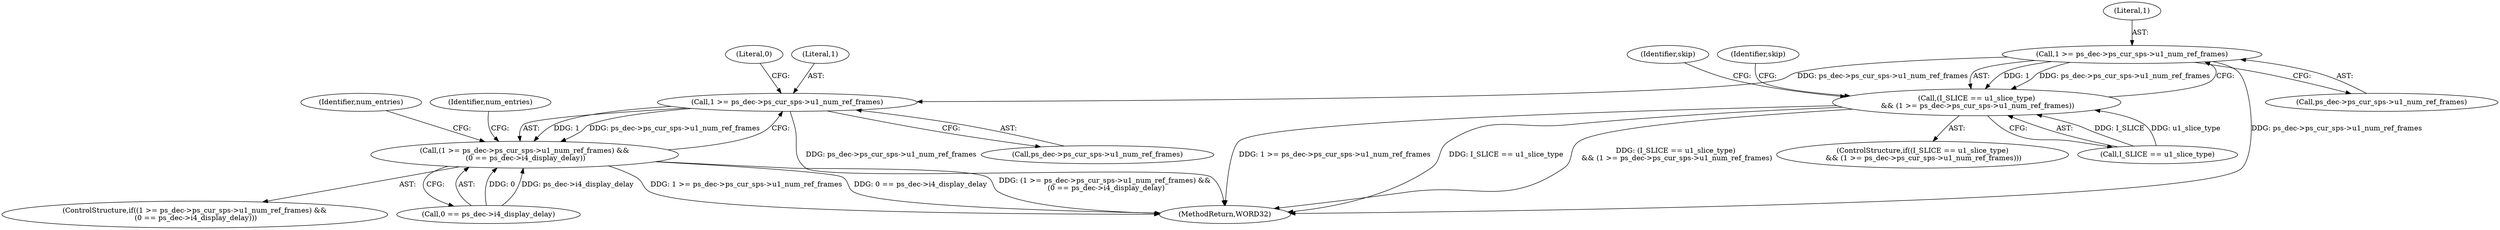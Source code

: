 digraph "0_Android_e629194c62a9a129ce378e08cb1059a8a53f1795_1@pointer" {
"1000356" [label="(Call,1 >= ps_dec->ps_cur_sps->u1_num_ref_frames)"];
"1000352" [label="(Call,(I_SLICE == u1_slice_type)\n && (1 >= ps_dec->ps_cur_sps->u1_num_ref_frames))"];
"1002296" [label="(Call,1 >= ps_dec->ps_cur_sps->u1_num_ref_frames)"];
"1002295" [label="(Call,(1 >= ps_dec->ps_cur_sps->u1_num_ref_frames) &&\n (0 == ps_dec->i4_display_delay))"];
"1002313" [label="(Identifier,num_entries)"];
"1002310" [label="(Identifier,num_entries)"];
"1000365" [label="(Identifier,skip)"];
"1002570" [label="(MethodReturn,WORD32)"];
"1000351" [label="(ControlStructure,if((I_SLICE == u1_slice_type)\n && (1 >= ps_dec->ps_cur_sps->u1_num_ref_frames)))"];
"1002304" [label="(Literal,0)"];
"1000357" [label="(Literal,1)"];
"1002294" [label="(ControlStructure,if((1 >= ps_dec->ps_cur_sps->u1_num_ref_frames) &&\n (0 == ps_dec->i4_display_delay)))"];
"1002298" [label="(Call,ps_dec->ps_cur_sps->u1_num_ref_frames)"];
"1002303" [label="(Call,0 == ps_dec->i4_display_delay)"];
"1000353" [label="(Call,I_SLICE == u1_slice_type)"];
"1000358" [label="(Call,ps_dec->ps_cur_sps->u1_num_ref_frames)"];
"1000375" [label="(Identifier,skip)"];
"1002297" [label="(Literal,1)"];
"1002296" [label="(Call,1 >= ps_dec->ps_cur_sps->u1_num_ref_frames)"];
"1000356" [label="(Call,1 >= ps_dec->ps_cur_sps->u1_num_ref_frames)"];
"1002295" [label="(Call,(1 >= ps_dec->ps_cur_sps->u1_num_ref_frames) &&\n (0 == ps_dec->i4_display_delay))"];
"1000352" [label="(Call,(I_SLICE == u1_slice_type)\n && (1 >= ps_dec->ps_cur_sps->u1_num_ref_frames))"];
"1000356" -> "1000352"  [label="AST: "];
"1000356" -> "1000358"  [label="CFG: "];
"1000357" -> "1000356"  [label="AST: "];
"1000358" -> "1000356"  [label="AST: "];
"1000352" -> "1000356"  [label="CFG: "];
"1000356" -> "1002570"  [label="DDG: ps_dec->ps_cur_sps->u1_num_ref_frames"];
"1000356" -> "1000352"  [label="DDG: 1"];
"1000356" -> "1000352"  [label="DDG: ps_dec->ps_cur_sps->u1_num_ref_frames"];
"1000356" -> "1002296"  [label="DDG: ps_dec->ps_cur_sps->u1_num_ref_frames"];
"1000352" -> "1000351"  [label="AST: "];
"1000352" -> "1000353"  [label="CFG: "];
"1000353" -> "1000352"  [label="AST: "];
"1000365" -> "1000352"  [label="CFG: "];
"1000375" -> "1000352"  [label="CFG: "];
"1000352" -> "1002570"  [label="DDG: 1 >= ps_dec->ps_cur_sps->u1_num_ref_frames"];
"1000352" -> "1002570"  [label="DDG: I_SLICE == u1_slice_type"];
"1000352" -> "1002570"  [label="DDG: (I_SLICE == u1_slice_type)\n && (1 >= ps_dec->ps_cur_sps->u1_num_ref_frames)"];
"1000353" -> "1000352"  [label="DDG: I_SLICE"];
"1000353" -> "1000352"  [label="DDG: u1_slice_type"];
"1002296" -> "1002295"  [label="AST: "];
"1002296" -> "1002298"  [label="CFG: "];
"1002297" -> "1002296"  [label="AST: "];
"1002298" -> "1002296"  [label="AST: "];
"1002304" -> "1002296"  [label="CFG: "];
"1002295" -> "1002296"  [label="CFG: "];
"1002296" -> "1002570"  [label="DDG: ps_dec->ps_cur_sps->u1_num_ref_frames"];
"1002296" -> "1002295"  [label="DDG: 1"];
"1002296" -> "1002295"  [label="DDG: ps_dec->ps_cur_sps->u1_num_ref_frames"];
"1002295" -> "1002294"  [label="AST: "];
"1002295" -> "1002303"  [label="CFG: "];
"1002303" -> "1002295"  [label="AST: "];
"1002310" -> "1002295"  [label="CFG: "];
"1002313" -> "1002295"  [label="CFG: "];
"1002295" -> "1002570"  [label="DDG: 1 >= ps_dec->ps_cur_sps->u1_num_ref_frames"];
"1002295" -> "1002570"  [label="DDG: 0 == ps_dec->i4_display_delay"];
"1002295" -> "1002570"  [label="DDG: (1 >= ps_dec->ps_cur_sps->u1_num_ref_frames) &&\n (0 == ps_dec->i4_display_delay)"];
"1002303" -> "1002295"  [label="DDG: 0"];
"1002303" -> "1002295"  [label="DDG: ps_dec->i4_display_delay"];
}
